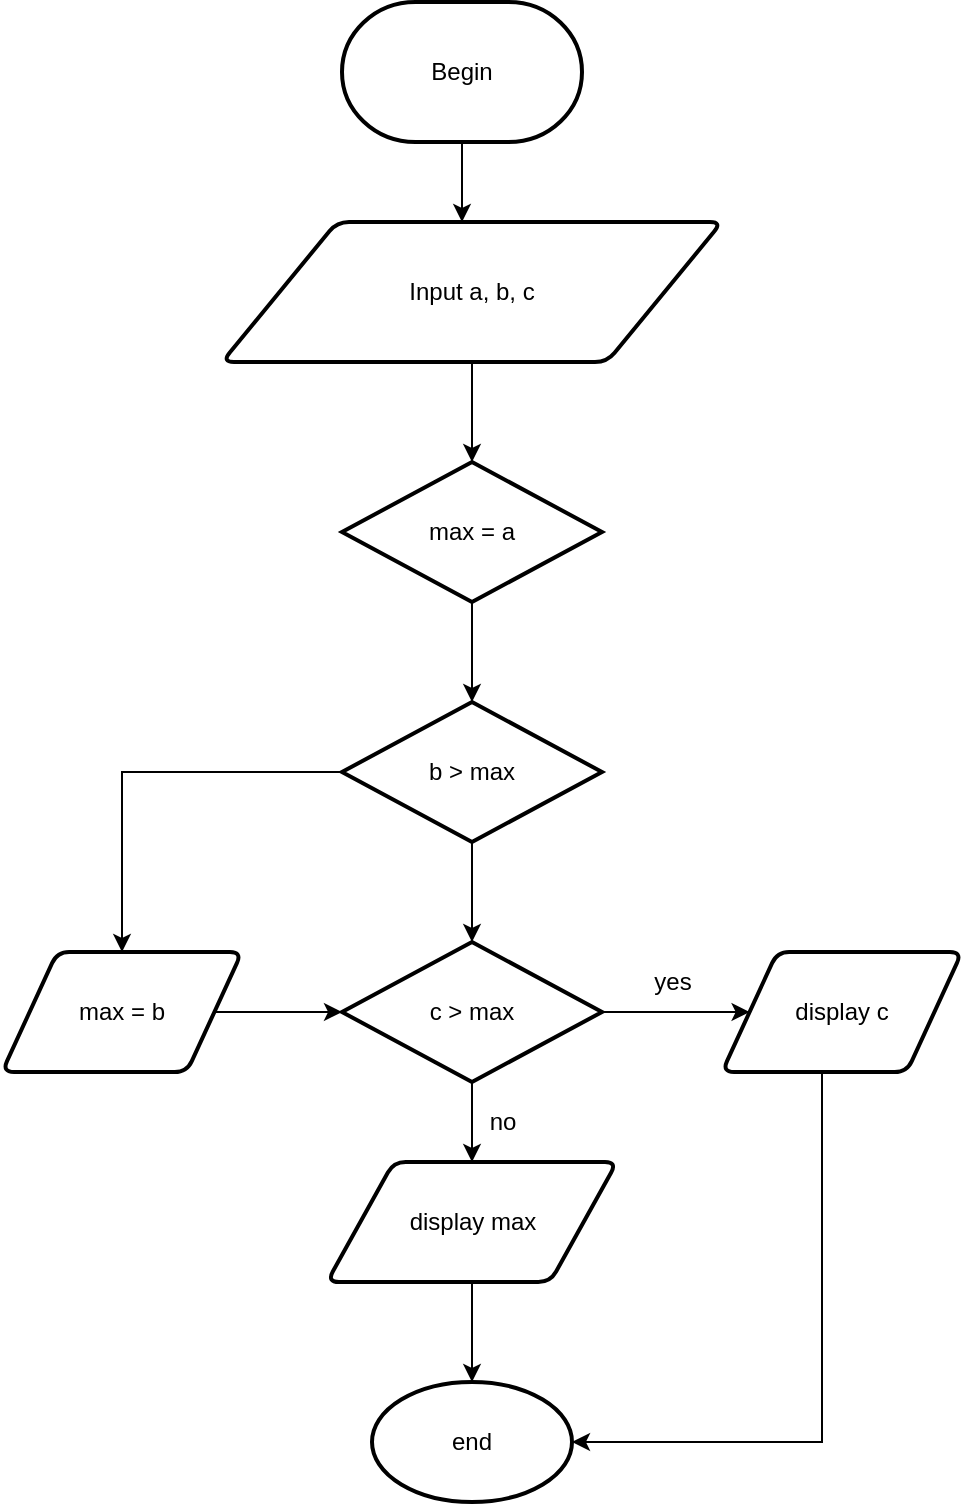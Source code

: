 <mxfile version="13.9.9" type="device"><diagram id="C5RBs43oDa-KdzZeNtuy" name="Page-1"><mxGraphModel dx="1278" dy="607" grid="1" gridSize="10" guides="1" tooltips="1" connect="1" arrows="1" fold="1" page="1" pageScale="1" pageWidth="827" pageHeight="1169" math="0" shadow="0"><root><mxCell id="WIyWlLk6GJQsqaUBKTNV-0"/><mxCell id="WIyWlLk6GJQsqaUBKTNV-1" parent="WIyWlLk6GJQsqaUBKTNV-0"/><mxCell id="VUx581He7zTuVOkhqZFP-10" value="" style="edgeStyle=orthogonalEdgeStyle;rounded=0;orthogonalLoop=1;jettySize=auto;html=1;" edge="1" parent="WIyWlLk6GJQsqaUBKTNV-1" source="VUx581He7zTuVOkhqZFP-0"><mxGeometry relative="1" as="geometry"><mxPoint x="260" y="170" as="targetPoint"/></mxGeometry></mxCell><mxCell id="VUx581He7zTuVOkhqZFP-0" value="Begin" style="strokeWidth=2;html=1;shape=mxgraph.flowchart.terminator;whiteSpace=wrap;" vertex="1" parent="WIyWlLk6GJQsqaUBKTNV-1"><mxGeometry x="200" y="60" width="120" height="70" as="geometry"/></mxCell><mxCell id="VUx581He7zTuVOkhqZFP-38" value="" style="edgeStyle=orthogonalEdgeStyle;rounded=0;orthogonalLoop=1;jettySize=auto;html=1;" edge="1" parent="WIyWlLk6GJQsqaUBKTNV-1" source="VUx581He7zTuVOkhqZFP-28" target="VUx581He7zTuVOkhqZFP-35"><mxGeometry relative="1" as="geometry"/></mxCell><mxCell id="VUx581He7zTuVOkhqZFP-28" value="Input a, b, c" style="shape=parallelogram;html=1;strokeWidth=2;perimeter=parallelogramPerimeter;whiteSpace=wrap;rounded=1;arcSize=12;size=0.23;" vertex="1" parent="WIyWlLk6GJQsqaUBKTNV-1"><mxGeometry x="140" y="170" width="250" height="70" as="geometry"/></mxCell><mxCell id="VUx581He7zTuVOkhqZFP-39" value="" style="edgeStyle=orthogonalEdgeStyle;rounded=0;orthogonalLoop=1;jettySize=auto;html=1;" edge="1" parent="WIyWlLk6GJQsqaUBKTNV-1" source="VUx581He7zTuVOkhqZFP-35" target="VUx581He7zTuVOkhqZFP-37"><mxGeometry relative="1" as="geometry"/></mxCell><mxCell id="VUx581He7zTuVOkhqZFP-35" value="max = a" style="strokeWidth=2;html=1;shape=mxgraph.flowchart.decision;whiteSpace=wrap;" vertex="1" parent="WIyWlLk6GJQsqaUBKTNV-1"><mxGeometry x="200" y="290" width="130" height="70" as="geometry"/></mxCell><mxCell id="VUx581He7zTuVOkhqZFP-46" value="" style="edgeStyle=orthogonalEdgeStyle;rounded=0;orthogonalLoop=1;jettySize=auto;html=1;" edge="1" parent="WIyWlLk6GJQsqaUBKTNV-1" source="VUx581He7zTuVOkhqZFP-36" target="VUx581He7zTuVOkhqZFP-41"><mxGeometry relative="1" as="geometry"/></mxCell><mxCell id="VUx581He7zTuVOkhqZFP-52" value="" style="edgeStyle=orthogonalEdgeStyle;rounded=0;orthogonalLoop=1;jettySize=auto;html=1;" edge="1" parent="WIyWlLk6GJQsqaUBKTNV-1" source="VUx581He7zTuVOkhqZFP-36" target="VUx581He7zTuVOkhqZFP-51"><mxGeometry relative="1" as="geometry"/></mxCell><mxCell id="VUx581He7zTuVOkhqZFP-36" value="c &amp;gt; max" style="strokeWidth=2;html=1;shape=mxgraph.flowchart.decision;whiteSpace=wrap;" vertex="1" parent="WIyWlLk6GJQsqaUBKTNV-1"><mxGeometry x="200" y="530" width="130" height="70" as="geometry"/></mxCell><mxCell id="VUx581He7zTuVOkhqZFP-40" value="" style="edgeStyle=orthogonalEdgeStyle;rounded=0;orthogonalLoop=1;jettySize=auto;html=1;" edge="1" parent="WIyWlLk6GJQsqaUBKTNV-1" source="VUx581He7zTuVOkhqZFP-37" target="VUx581He7zTuVOkhqZFP-36"><mxGeometry relative="1" as="geometry"/></mxCell><mxCell id="VUx581He7zTuVOkhqZFP-49" style="edgeStyle=orthogonalEdgeStyle;rounded=0;orthogonalLoop=1;jettySize=auto;html=1;entryX=0.5;entryY=0;entryDx=0;entryDy=0;" edge="1" parent="WIyWlLk6GJQsqaUBKTNV-1" source="VUx581He7zTuVOkhqZFP-37" target="VUx581He7zTuVOkhqZFP-48"><mxGeometry relative="1" as="geometry"/></mxCell><mxCell id="VUx581He7zTuVOkhqZFP-37" value="b &amp;gt; max" style="strokeWidth=2;html=1;shape=mxgraph.flowchart.decision;whiteSpace=wrap;" vertex="1" parent="WIyWlLk6GJQsqaUBKTNV-1"><mxGeometry x="200" y="410" width="130" height="70" as="geometry"/></mxCell><mxCell id="VUx581He7zTuVOkhqZFP-47" value="" style="edgeStyle=orthogonalEdgeStyle;rounded=0;orthogonalLoop=1;jettySize=auto;html=1;" edge="1" parent="WIyWlLk6GJQsqaUBKTNV-1" source="VUx581He7zTuVOkhqZFP-41" target="VUx581He7zTuVOkhqZFP-45"><mxGeometry relative="1" as="geometry"/></mxCell><mxCell id="VUx581He7zTuVOkhqZFP-41" value="display max" style="shape=parallelogram;html=1;strokeWidth=2;perimeter=parallelogramPerimeter;whiteSpace=wrap;rounded=1;arcSize=12;size=0.23;" vertex="1" parent="WIyWlLk6GJQsqaUBKTNV-1"><mxGeometry x="192.5" y="640" width="145" height="60" as="geometry"/></mxCell><mxCell id="VUx581He7zTuVOkhqZFP-45" value="end" style="strokeWidth=2;html=1;shape=mxgraph.flowchart.start_1;whiteSpace=wrap;" vertex="1" parent="WIyWlLk6GJQsqaUBKTNV-1"><mxGeometry x="215" y="750" width="100" height="60" as="geometry"/></mxCell><mxCell id="VUx581He7zTuVOkhqZFP-50" value="" style="edgeStyle=orthogonalEdgeStyle;rounded=0;orthogonalLoop=1;jettySize=auto;html=1;" edge="1" parent="WIyWlLk6GJQsqaUBKTNV-1" source="VUx581He7zTuVOkhqZFP-48" target="VUx581He7zTuVOkhqZFP-36"><mxGeometry relative="1" as="geometry"/></mxCell><mxCell id="VUx581He7zTuVOkhqZFP-48" value="max = b" style="shape=parallelogram;html=1;strokeWidth=2;perimeter=parallelogramPerimeter;whiteSpace=wrap;rounded=1;arcSize=12;size=0.23;" vertex="1" parent="WIyWlLk6GJQsqaUBKTNV-1"><mxGeometry x="30" y="535" width="120" height="60" as="geometry"/></mxCell><mxCell id="VUx581He7zTuVOkhqZFP-53" style="edgeStyle=orthogonalEdgeStyle;rounded=0;orthogonalLoop=1;jettySize=auto;html=1;" edge="1" parent="WIyWlLk6GJQsqaUBKTNV-1" source="VUx581He7zTuVOkhqZFP-51" target="VUx581He7zTuVOkhqZFP-45"><mxGeometry relative="1" as="geometry"><Array as="points"><mxPoint x="440" y="780"/></Array></mxGeometry></mxCell><mxCell id="VUx581He7zTuVOkhqZFP-51" value="display c" style="shape=parallelogram;html=1;strokeWidth=2;perimeter=parallelogramPerimeter;whiteSpace=wrap;rounded=1;arcSize=12;size=0.23;" vertex="1" parent="WIyWlLk6GJQsqaUBKTNV-1"><mxGeometry x="390" y="535" width="120" height="60" as="geometry"/></mxCell><mxCell id="VUx581He7zTuVOkhqZFP-54" value="yes" style="text;html=1;align=center;verticalAlign=middle;resizable=0;points=[];autosize=1;" vertex="1" parent="WIyWlLk6GJQsqaUBKTNV-1"><mxGeometry x="350" y="540" width="30" height="20" as="geometry"/></mxCell><mxCell id="VUx581He7zTuVOkhqZFP-55" value="no" style="text;html=1;align=center;verticalAlign=middle;resizable=0;points=[];autosize=1;" vertex="1" parent="WIyWlLk6GJQsqaUBKTNV-1"><mxGeometry x="265" y="610" width="30" height="20" as="geometry"/></mxCell></root></mxGraphModel></diagram></mxfile>